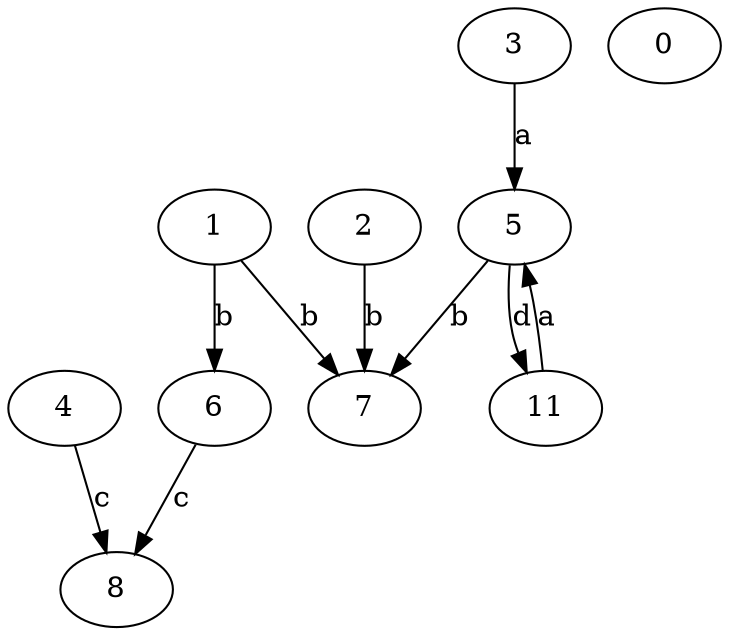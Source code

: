 strict digraph  {
4;
5;
0;
6;
1;
7;
8;
2;
11;
3;
4 -> 8  [label=c];
5 -> 7  [label=b];
5 -> 11  [label=d];
6 -> 8  [label=c];
1 -> 6  [label=b];
1 -> 7  [label=b];
2 -> 7  [label=b];
11 -> 5  [label=a];
3 -> 5  [label=a];
}
